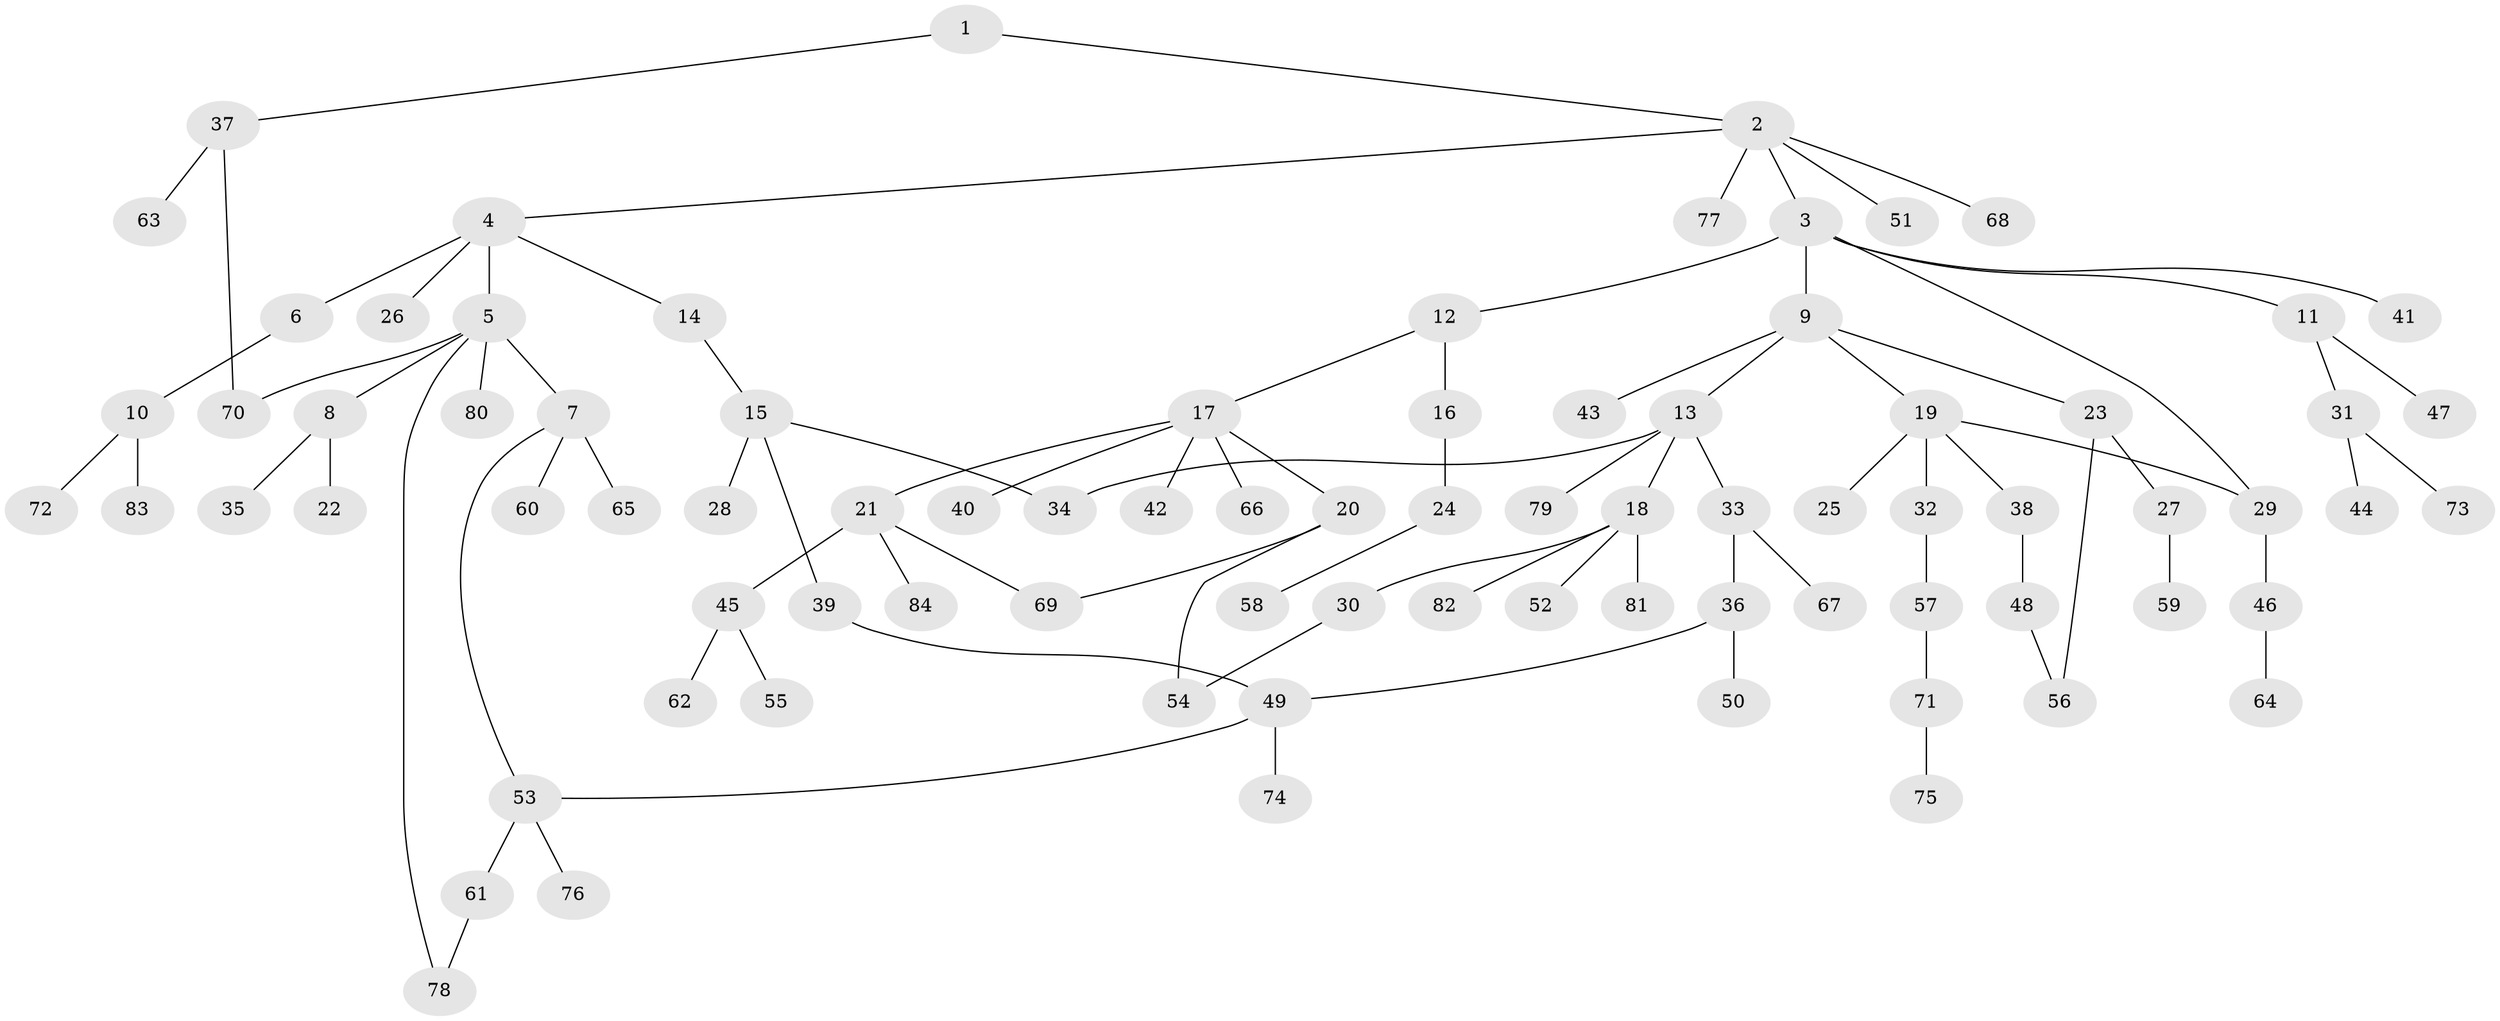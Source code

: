 // coarse degree distribution, {2: 0.2692307692307692, 4: 0.11538461538461539, 3: 0.15384615384615385, 5: 0.11538461538461539, 1: 0.34615384615384615}
// Generated by graph-tools (version 1.1) at 2025/36/03/04/25 23:36:08]
// undirected, 84 vertices, 92 edges
graph export_dot {
  node [color=gray90,style=filled];
  1;
  2;
  3;
  4;
  5;
  6;
  7;
  8;
  9;
  10;
  11;
  12;
  13;
  14;
  15;
  16;
  17;
  18;
  19;
  20;
  21;
  22;
  23;
  24;
  25;
  26;
  27;
  28;
  29;
  30;
  31;
  32;
  33;
  34;
  35;
  36;
  37;
  38;
  39;
  40;
  41;
  42;
  43;
  44;
  45;
  46;
  47;
  48;
  49;
  50;
  51;
  52;
  53;
  54;
  55;
  56;
  57;
  58;
  59;
  60;
  61;
  62;
  63;
  64;
  65;
  66;
  67;
  68;
  69;
  70;
  71;
  72;
  73;
  74;
  75;
  76;
  77;
  78;
  79;
  80;
  81;
  82;
  83;
  84;
  1 -- 2;
  1 -- 37;
  2 -- 3;
  2 -- 4;
  2 -- 51;
  2 -- 68;
  2 -- 77;
  3 -- 9;
  3 -- 11;
  3 -- 12;
  3 -- 41;
  3 -- 29;
  4 -- 5;
  4 -- 6;
  4 -- 14;
  4 -- 26;
  5 -- 7;
  5 -- 8;
  5 -- 78;
  5 -- 80;
  5 -- 70;
  6 -- 10;
  7 -- 53;
  7 -- 60;
  7 -- 65;
  8 -- 22;
  8 -- 35;
  9 -- 13;
  9 -- 19;
  9 -- 23;
  9 -- 43;
  10 -- 72;
  10 -- 83;
  11 -- 31;
  11 -- 47;
  12 -- 16;
  12 -- 17;
  13 -- 18;
  13 -- 33;
  13 -- 79;
  13 -- 34;
  14 -- 15;
  15 -- 28;
  15 -- 34;
  15 -- 39;
  16 -- 24;
  17 -- 20;
  17 -- 21;
  17 -- 40;
  17 -- 42;
  17 -- 66;
  18 -- 30;
  18 -- 52;
  18 -- 81;
  18 -- 82;
  19 -- 25;
  19 -- 29;
  19 -- 32;
  19 -- 38;
  20 -- 69;
  20 -- 54;
  21 -- 45;
  21 -- 69;
  21 -- 84;
  23 -- 27;
  23 -- 56;
  24 -- 58;
  27 -- 59;
  29 -- 46;
  30 -- 54;
  31 -- 44;
  31 -- 73;
  32 -- 57;
  33 -- 36;
  33 -- 67;
  36 -- 50;
  36 -- 49;
  37 -- 63;
  37 -- 70;
  38 -- 48;
  39 -- 49;
  45 -- 55;
  45 -- 62;
  46 -- 64;
  48 -- 56;
  49 -- 74;
  49 -- 53;
  53 -- 61;
  53 -- 76;
  57 -- 71;
  61 -- 78;
  71 -- 75;
}
